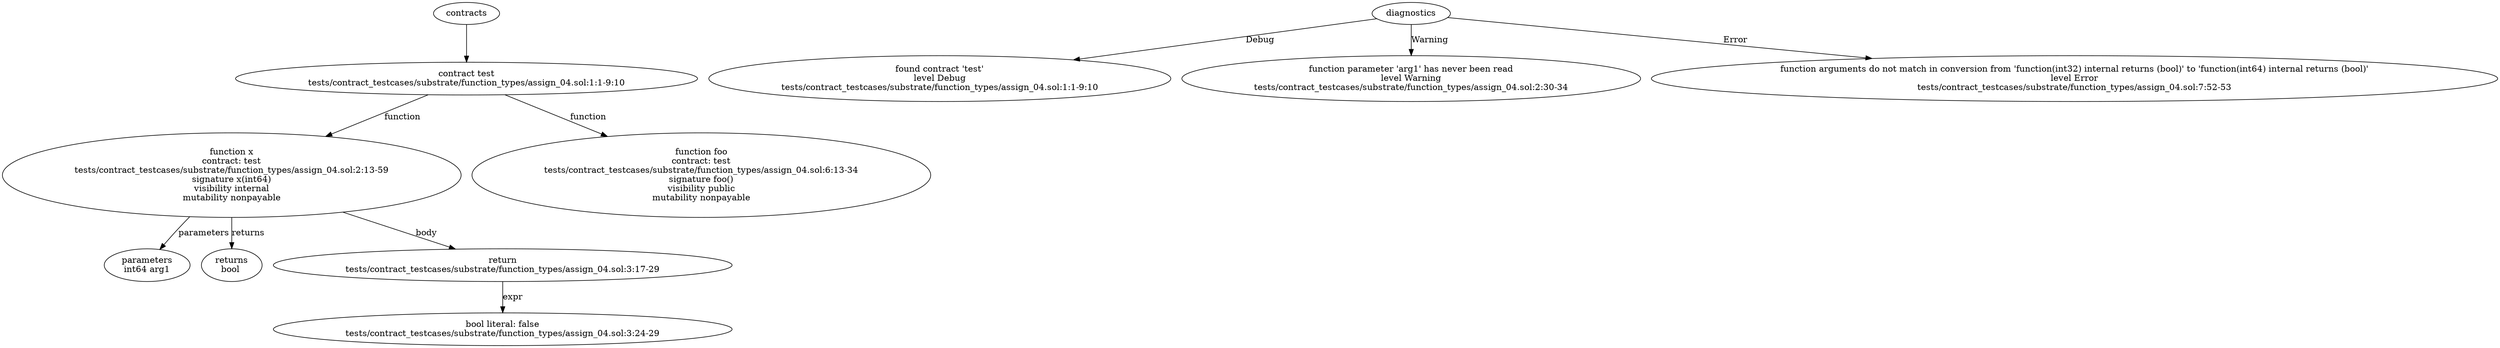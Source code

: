 strict digraph "tests/contract_testcases/substrate/function_types/assign_04.sol" {
	contract [label="contract test\ntests/contract_testcases/substrate/function_types/assign_04.sol:1:1-9:10"]
	x [label="function x\ncontract: test\ntests/contract_testcases/substrate/function_types/assign_04.sol:2:13-59\nsignature x(int64)\nvisibility internal\nmutability nonpayable"]
	parameters [label="parameters\nint64 arg1"]
	returns [label="returns\nbool "]
	return [label="return\ntests/contract_testcases/substrate/function_types/assign_04.sol:3:17-29"]
	bool_literal [label="bool literal: false\ntests/contract_testcases/substrate/function_types/assign_04.sol:3:24-29"]
	foo [label="function foo\ncontract: test\ntests/contract_testcases/substrate/function_types/assign_04.sol:6:13-34\nsignature foo()\nvisibility public\nmutability nonpayable"]
	diagnostic [label="found contract 'test'\nlevel Debug\ntests/contract_testcases/substrate/function_types/assign_04.sol:1:1-9:10"]
	diagnostic_10 [label="function parameter 'arg1' has never been read\nlevel Warning\ntests/contract_testcases/substrate/function_types/assign_04.sol:2:30-34"]
	diagnostic_11 [label="function arguments do not match in conversion from 'function(int32) internal returns (bool)' to 'function(int64) internal returns (bool)'\nlevel Error\ntests/contract_testcases/substrate/function_types/assign_04.sol:7:52-53"]
	contracts -> contract
	contract -> x [label="function"]
	x -> parameters [label="parameters"]
	x -> returns [label="returns"]
	x -> return [label="body"]
	return -> bool_literal [label="expr"]
	contract -> foo [label="function"]
	diagnostics -> diagnostic [label="Debug"]
	diagnostics -> diagnostic_10 [label="Warning"]
	diagnostics -> diagnostic_11 [label="Error"]
}

